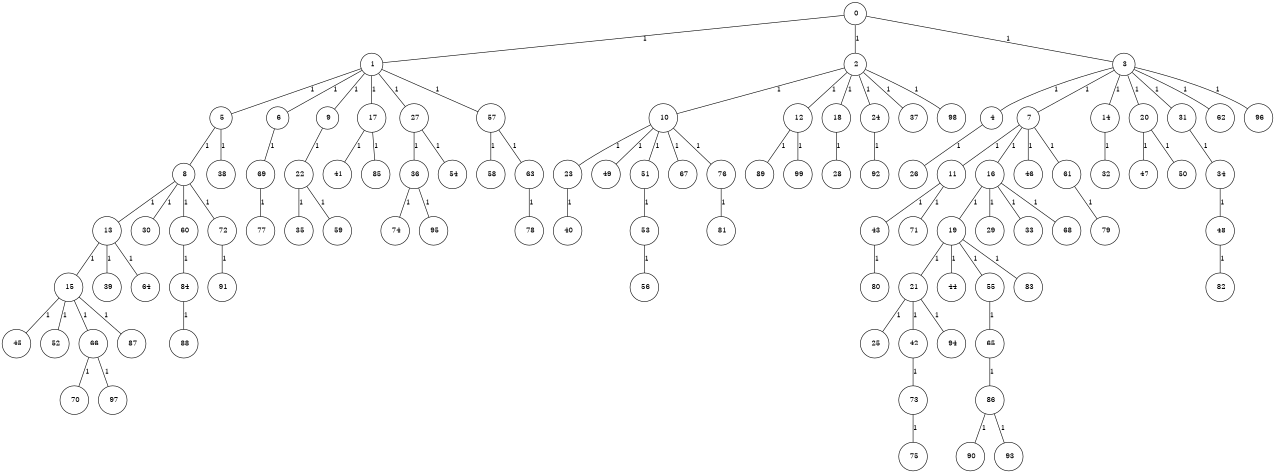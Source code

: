 graph G {
size="8.5,11;"
ratio = "expand;"
fixedsize="true;"
overlap="scale;"
node[shape=circle,width=.12,hight=.12,fontsize=12]
edge[fontsize=12]

0[label=" 0" color=black, pos="1.2500398,0.16567438!"];
1[label=" 1" color=black, pos="0.31083843,2.5988508!"];
2[label=" 2" color=black, pos="2.0541756,0.5736646!"];
3[label=" 3" color=black, pos="0.23931253,2.9044721!"];
4[label=" 4" color=black, pos="0.40566438,0.065709067!"];
5[label=" 5" color=black, pos="1.8671689,0.12470545!"];
6[label=" 6" color=black, pos="0.68404788,1.0724386!"];
7[label=" 7" color=black, pos="2.8459571,0.9051437!"];
8[label=" 8" color=black, pos="2.890784,0.27843492!"];
9[label=" 9" color=black, pos="2.7451238,0.086901788!"];
10[label=" 10" color=black, pos="2.3254215,2.2424393!"];
11[label=" 11" color=black, pos="2.6414762,1.8264831!"];
12[label=" 12" color=black, pos="2.990156,0.30758214!"];
13[label=" 13" color=black, pos="0.35606184,0.77324584!"];
14[label=" 14" color=black, pos="1.010721,0.012648268!"];
15[label=" 15" color=black, pos="0.38112257,0.95267497!"];
16[label=" 16" color=black, pos="0.98861005,2.4735289!"];
17[label=" 17" color=black, pos="1.1083956,0.53303329!"];
18[label=" 18" color=black, pos="2.2209971,2.9985511!"];
19[label=" 19" color=black, pos="2.9223841,1.9096139!"];
20[label=" 20" color=black, pos="0.71722634,2.769865!"];
21[label=" 21" color=black, pos="2.6494836,0.11339789!"];
22[label=" 22" color=black, pos="1.3887953,2.5168827!"];
23[label=" 23" color=black, pos="0.04383813,2.0418244!"];
24[label=" 24" color=black, pos="1.7006676,1.7661821!"];
25[label=" 25" color=black, pos="0.075784035,2.2428802!"];
26[label=" 26" color=black, pos="2.074688,1.1592544!"];
27[label=" 27" color=black, pos="0.066465543,2.9096121!"];
28[label=" 28" color=black, pos="0.28606431,2.8569801!"];
29[label=" 29" color=black, pos="0.2225879,1.5957525!"];
30[label=" 30" color=black, pos="2.0964241,2.381301!"];
31[label=" 31" color=black, pos="0.5821929,1.1727104!"];
32[label=" 32" color=black, pos="0.93847868,0.091923604!"];
33[label=" 33" color=black, pos="2.2381078,1.3110439!"];
34[label=" 34" color=black, pos="1.5762352,1.3098678!"];
35[label=" 35" color=black, pos="1.5391666,2.4263926!"];
36[label=" 36" color=black, pos="0.89895704,0.76077883!"];
37[label=" 37" color=black, pos="0.25375061,1.7329281!"];
38[label=" 38" color=black, pos="1.4691666,1.490437!"];
39[label=" 39" color=black, pos="1.5373545,1.3342199!"];
40[label=" 40" color=black, pos="0.60203987,0.49009589!"];
41[label=" 41" color=black, pos="0.76094737,2.1529435!"];
42[label=" 42" color=black, pos="2.2714381,0.97988324!"];
43[label=" 43" color=black, pos="0.6822913,0.6358356!"];
44[label=" 44" color=black, pos="1.6896485,2.7027933!"];
45[label=" 45" color=black, pos="2.7531458,0.29357382!"];
46[label=" 46" color=black, pos="1.5499505,0.27367182!"];
47[label=" 47" color=black, pos="0.44715817,1.5631382!"];
48[label=" 48" color=black, pos="0.034035316,1.8893457!"];
49[label=" 49" color=black, pos="2.8543738,0.13216522!"];
50[label=" 50" color=black, pos="0.5051006,0.93641656!"];
51[label=" 51" color=black, pos="0.5183243,0.76864024!"];
52[label=" 52" color=black, pos="1.9688666,1.1513719!"];
53[label=" 53" color=black, pos="2.9071549,0.94432473!"];
54[label=" 54" color=black, pos="0.22895648,2.5444105!"];
55[label=" 55" color=black, pos="0.82588832,2.7253127!"];
56[label=" 56" color=black, pos="1.1607827,2.6549063!"];
57[label=" 57" color=black, pos="0.6569477,0.14096843!"];
58[label=" 58" color=black, pos="1.89912,2.3494402!"];
59[label=" 59" color=black, pos="2.6496372,1.6254171!"];
60[label=" 60" color=black, pos="0.58951398,0.34051613!"];
61[label=" 61" color=black, pos="0.22173467,1.9537744!"];
62[label=" 62" color=black, pos="1.5028374,2.1268058!"];
63[label=" 63" color=black, pos="0.60573348,2.1886494!"];
64[label=" 64" color=black, pos="1.466777,0.78167274!"];
65[label=" 65" color=black, pos="0.63062723,1.285773!"];
66[label=" 66" color=black, pos="2.0000262,1.9471915!"];
67[label=" 67" color=black, pos="1.7532936,0.26816706!"];
68[label=" 68" color=black, pos="1.3493976,2.8394765!"];
69[label=" 69" color=black, pos="1.893524,2.0218234!"];
70[label=" 70" color=black, pos="0.2914357,2.7250872!"];
71[label=" 71" color=black, pos="2.0007478,0.66368538!"];
72[label=" 72" color=black, pos="1.7572922,2.5912494!"];
73[label=" 73" color=black, pos="2.3679993,0.91766669!"];
74[label=" 74" color=black, pos="1.5122355,1.0176888!"];
75[label=" 75" color=black, pos="0.43746686,2.6083367!"];
76[label=" 76" color=black, pos="0.894539,0.35799675!"];
77[label=" 77" color=black, pos="1.2410641,1.1844245!"];
78[label=" 78" color=black, pos="2.5284494,0.42966898!"];
79[label=" 79" color=black, pos="2.8232482,2.9967219!"];
80[label=" 80" color=black, pos="2.5387125,0.96845987!"];
81[label=" 81" color=black, pos="2.4649936,1.2747372!"];
82[label=" 82" color=black, pos="1.7509848,0.24275828!"];
83[label=" 83" color=black, pos="0.57828181,0.97531612!"];
84[label=" 84" color=black, pos="0.29890823,1.2608839!"];
85[label=" 85" color=black, pos="1.7131331,0.072472128!"];
86[label=" 86" color=black, pos="2.35482,2.7707797!"];
87[label=" 87" color=black, pos="2.5954955,2.7586086!"];
88[label=" 88" color=black, pos="0.3554729,2.0409197!"];
89[label=" 89" color=black, pos="2.613195,0.7976957!"];
90[label=" 90" color=black, pos="0.60808297,2.5526315!"];
91[label=" 91" color=black, pos="0.89154897,0.65918559!"];
92[label=" 92" color=black, pos="0.86126048,2.7304295!"];
93[label=" 93" color=black, pos="2.3653778,2.815976!"];
94[label=" 94" color=black, pos="1.3050428,0.89826597!"];
95[label=" 95" color=black, pos="1.3542573,1.0347462!"];
96[label=" 96" color=black, pos="1.3839431,0.53019678!"];
97[label=" 97" color=black, pos="0.39132294,1.3613179!"];
98[label=" 98" color=black, pos="1.3683465,2.1857707!"];
99[label=" 99" color=black, pos="1.441897,1.4503526!"];
0--1[label="1"]
0--2[label="1"]
0--3[label="1"]
1--5[label="1"]
1--6[label="1"]
1--9[label="1"]
1--17[label="1"]
1--27[label="1"]
1--57[label="1"]
2--10[label="1"]
2--12[label="1"]
2--18[label="1"]
2--24[label="1"]
2--37[label="1"]
2--98[label="1"]
3--4[label="1"]
3--7[label="1"]
3--14[label="1"]
3--20[label="1"]
3--31[label="1"]
3--62[label="1"]
3--96[label="1"]
4--26[label="1"]
5--8[label="1"]
5--38[label="1"]
6--69[label="1"]
7--11[label="1"]
7--16[label="1"]
7--46[label="1"]
7--61[label="1"]
8--13[label="1"]
8--30[label="1"]
8--60[label="1"]
8--72[label="1"]
9--22[label="1"]
10--23[label="1"]
10--49[label="1"]
10--51[label="1"]
10--67[label="1"]
10--76[label="1"]
11--43[label="1"]
11--71[label="1"]
12--89[label="1"]
12--99[label="1"]
13--15[label="1"]
13--39[label="1"]
13--64[label="1"]
14--32[label="1"]
15--45[label="1"]
15--52[label="1"]
15--66[label="1"]
15--87[label="1"]
16--19[label="1"]
16--29[label="1"]
16--33[label="1"]
16--68[label="1"]
17--41[label="1"]
17--85[label="1"]
18--28[label="1"]
19--21[label="1"]
19--44[label="1"]
19--55[label="1"]
19--83[label="1"]
20--47[label="1"]
20--50[label="1"]
21--25[label="1"]
21--42[label="1"]
21--94[label="1"]
22--35[label="1"]
22--59[label="1"]
23--40[label="1"]
24--92[label="1"]
27--36[label="1"]
27--54[label="1"]
31--34[label="1"]
34--48[label="1"]
36--74[label="1"]
36--95[label="1"]
42--73[label="1"]
43--80[label="1"]
48--82[label="1"]
51--53[label="1"]
53--56[label="1"]
55--65[label="1"]
57--58[label="1"]
57--63[label="1"]
60--84[label="1"]
61--79[label="1"]
63--78[label="1"]
65--86[label="1"]
66--70[label="1"]
66--97[label="1"]
69--77[label="1"]
72--91[label="1"]
73--75[label="1"]
76--81[label="1"]
84--88[label="1"]
86--90[label="1"]
86--93[label="1"]

}
